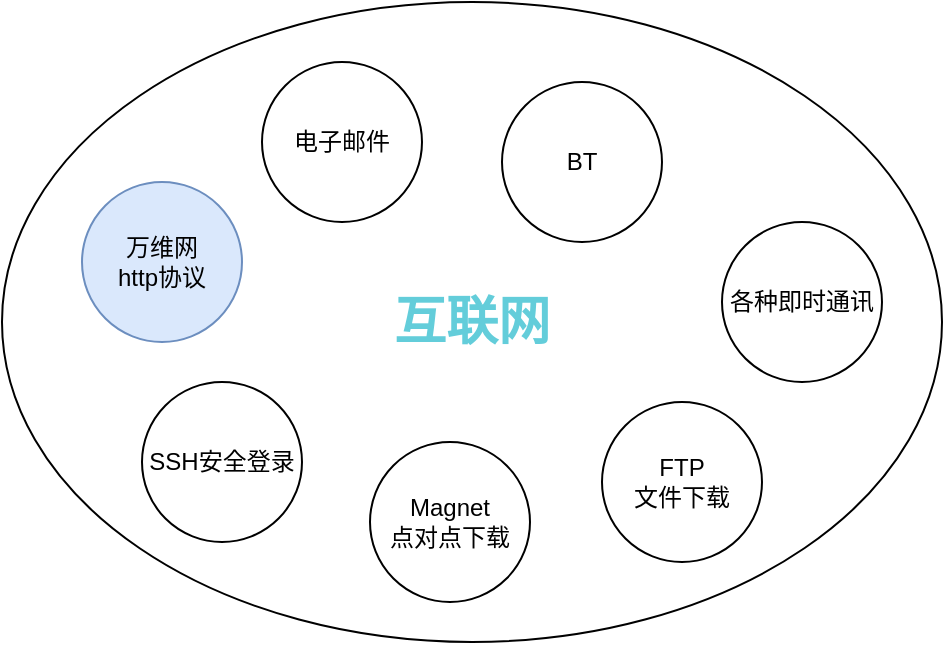 <mxfile version="14.4.6" type="github">
  <diagram id="5mlbQNRHpYYxWKTR29bP" name="第 1 页">
    <mxGraphModel dx="782" dy="381" grid="1" gridSize="10" guides="1" tooltips="1" connect="1" arrows="1" fold="1" page="1" pageScale="1" pageWidth="827" pageHeight="1169" math="0" shadow="0">
      <root>
        <mxCell id="0" />
        <mxCell id="1" parent="0" />
        <mxCell id="Q9XZT8WB5bU6YB1NoBJ2-1" value="&lt;b&gt;&lt;font style=&quot;font-size: 26px&quot; color=&quot;#63cdda&quot;&gt;互联网&lt;/font&gt;&lt;/b&gt;" style="ellipse;whiteSpace=wrap;html=1;" vertex="1" parent="1">
          <mxGeometry x="150" y="40" width="470" height="320" as="geometry" />
        </mxCell>
        <mxCell id="Q9XZT8WB5bU6YB1NoBJ2-2" value="万维网&lt;br&gt;http协议" style="ellipse;whiteSpace=wrap;html=1;aspect=fixed;fillColor=#dae8fc;strokeColor=#6c8ebf;" vertex="1" parent="1">
          <mxGeometry x="190" y="130" width="80" height="80" as="geometry" />
        </mxCell>
        <mxCell id="Q9XZT8WB5bU6YB1NoBJ2-3" value="电子邮件" style="ellipse;whiteSpace=wrap;html=1;aspect=fixed;" vertex="1" parent="1">
          <mxGeometry x="280" y="70" width="80" height="80" as="geometry" />
        </mxCell>
        <mxCell id="Q9XZT8WB5bU6YB1NoBJ2-4" value="BT" style="ellipse;whiteSpace=wrap;html=1;aspect=fixed;" vertex="1" parent="1">
          <mxGeometry x="400" y="80" width="80" height="80" as="geometry" />
        </mxCell>
        <mxCell id="Q9XZT8WB5bU6YB1NoBJ2-5" value="SSH安全登录" style="ellipse;whiteSpace=wrap;html=1;aspect=fixed;" vertex="1" parent="1">
          <mxGeometry x="220" y="230" width="80" height="80" as="geometry" />
        </mxCell>
        <mxCell id="Q9XZT8WB5bU6YB1NoBJ2-6" value="Magnet&lt;br&gt;点对点下载" style="ellipse;whiteSpace=wrap;html=1;aspect=fixed;" vertex="1" parent="1">
          <mxGeometry x="334" y="260" width="80" height="80" as="geometry" />
        </mxCell>
        <mxCell id="Q9XZT8WB5bU6YB1NoBJ2-7" value="FTP&lt;br&gt;文件下载" style="ellipse;whiteSpace=wrap;html=1;aspect=fixed;" vertex="1" parent="1">
          <mxGeometry x="450" y="240" width="80" height="80" as="geometry" />
        </mxCell>
        <mxCell id="Q9XZT8WB5bU6YB1NoBJ2-8" value="各种即时通讯" style="ellipse;whiteSpace=wrap;html=1;aspect=fixed;" vertex="1" parent="1">
          <mxGeometry x="510" y="150" width="80" height="80" as="geometry" />
        </mxCell>
      </root>
    </mxGraphModel>
  </diagram>
</mxfile>
